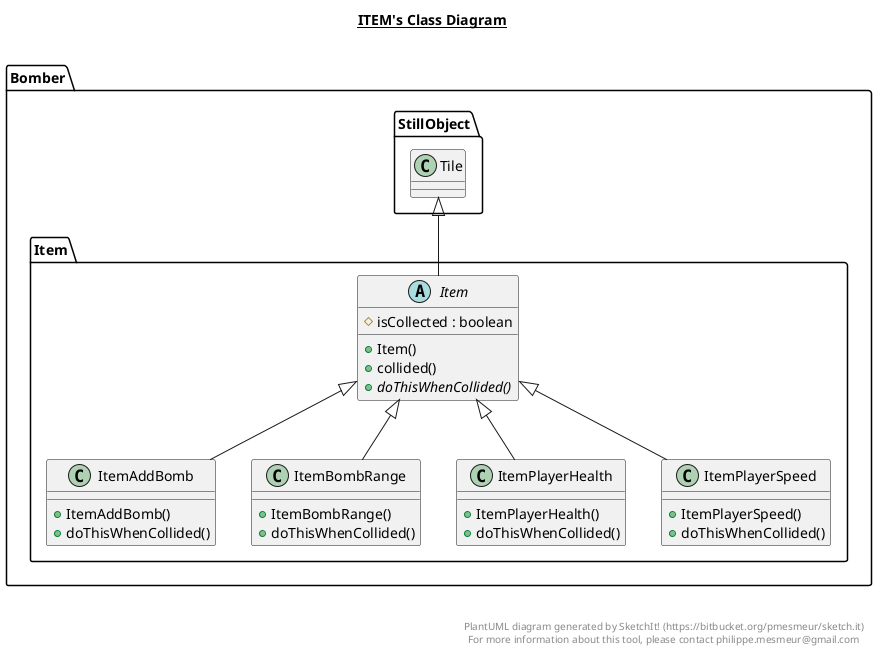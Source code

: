 @startuml

title __ITEM's Class Diagram__\n

  namespace Bomber {
    namespace Item {
      abstract class Bomber.Item.Item {
          # isCollected : boolean
          + Item()
          + collided()
          {abstract} + doThisWhenCollided()
      }
    }
  }
  

  namespace Bomber {
    namespace Item {
      class Bomber.Item.ItemAddBomb {
          + ItemAddBomb()
          + doThisWhenCollided()
      }
    }
  }
  

  namespace Bomber {
    namespace Item {
      class Bomber.Item.ItemBombRange {
          + ItemBombRange()
          + doThisWhenCollided()
      }
    }
  }
  

  namespace Bomber {
    namespace Item {
      class Bomber.Item.ItemPlayerHealth {
          + ItemPlayerHealth()
          + doThisWhenCollided()
      }
    }
  }
  

  namespace Bomber {
    namespace Item {
      class Bomber.Item.ItemPlayerSpeed {
          + ItemPlayerSpeed()
          + doThisWhenCollided()
      }
    }
  }
  

  Bomber.Item.Item -up-|> Bomber.StillObject.Tile
  Bomber.Item.ItemAddBomb -up-|> Bomber.Item.Item
  Bomber.Item.ItemBombRange -up-|> Bomber.Item.Item
  Bomber.Item.ItemPlayerHealth -up-|> Bomber.Item.Item
  Bomber.Item.ItemPlayerSpeed -up-|> Bomber.Item.Item


right footer


PlantUML diagram generated by SketchIt! (https://bitbucket.org/pmesmeur/sketch.it)
For more information about this tool, please contact philippe.mesmeur@gmail.com
endfooter

@enduml
